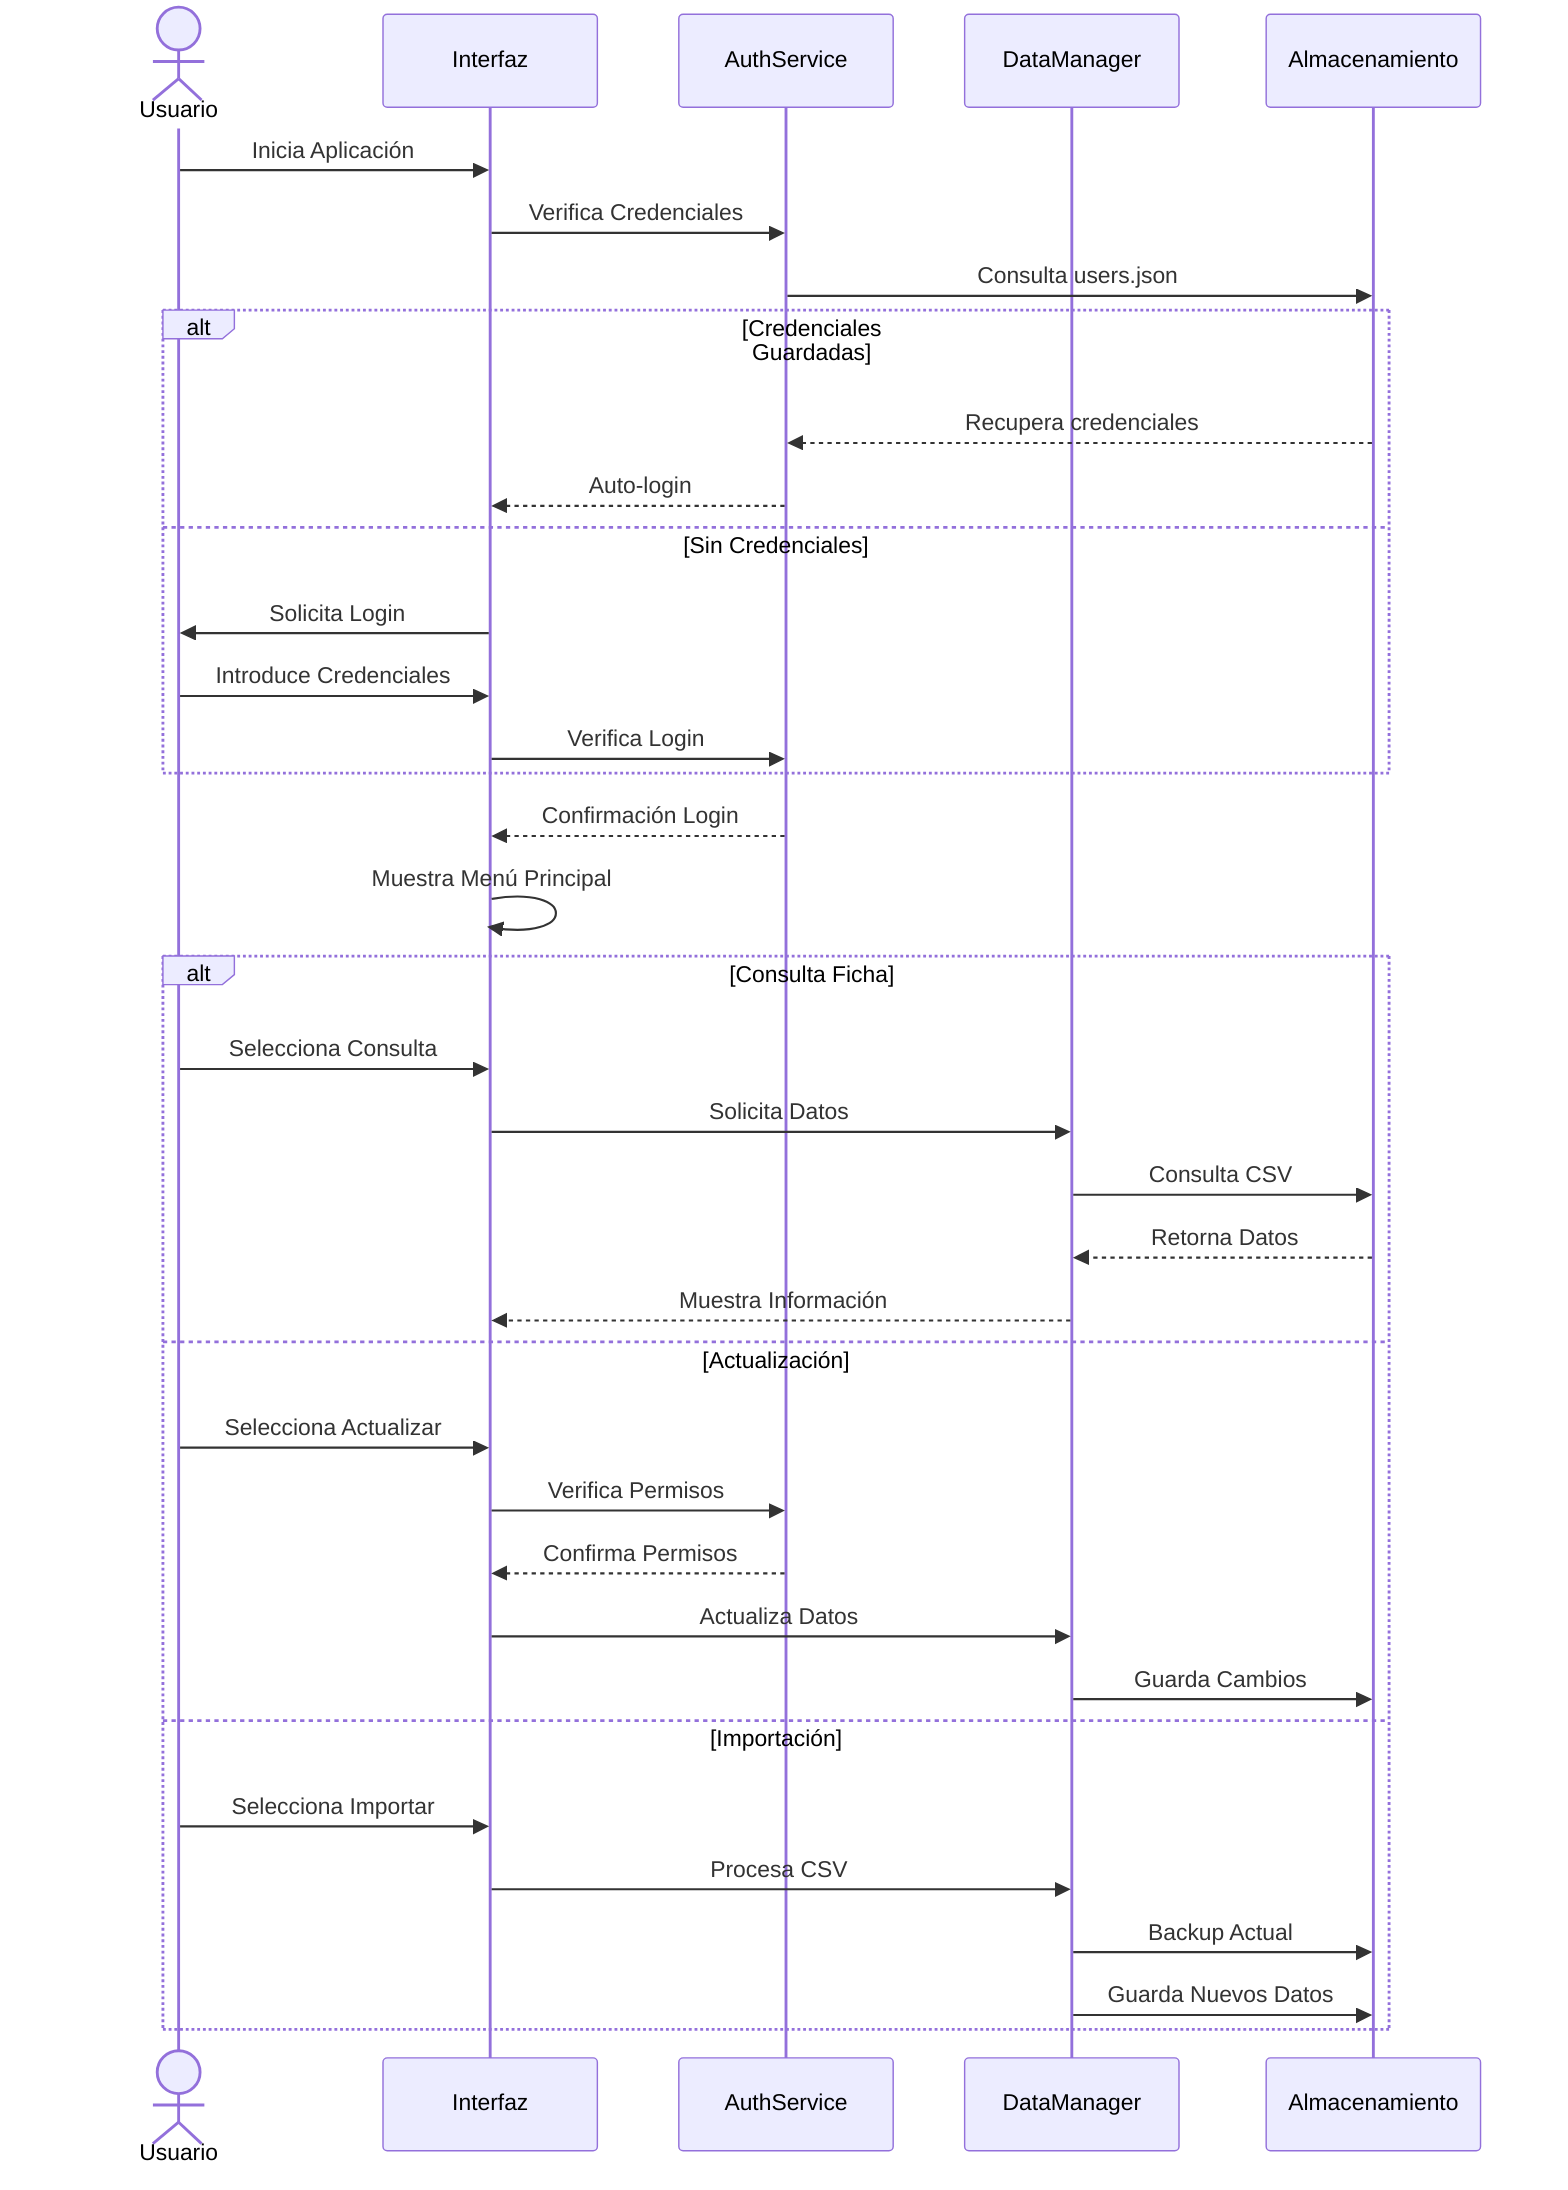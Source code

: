 sequenceDiagram
    actor Usuario
    participant UI as Interfaz
    participant Auth as AuthService
    participant Data as DataManager
    participant Store as Almacenamiento

    Usuario->>UI: Inicia Aplicación
    UI->>Auth: Verifica Credenciales
    Auth->>Store: Consulta users.json
    
    alt Credenciales Guardadas
        Store-->>Auth: Recupera credenciales
        Auth-->>UI: Auto-login
    else Sin Credenciales
        UI->>Usuario: Solicita Login
        Usuario->>UI: Introduce Credenciales
        UI->>Auth: Verifica Login
    end

    Auth-->>UI: Confirmación Login
    UI->>UI: Muestra Menú Principal

    alt Consulta Ficha
        Usuario->>UI: Selecciona Consulta
        UI->>Data: Solicita Datos
        Data->>Store: Consulta CSV
        Store-->>Data: Retorna Datos
        Data-->>UI: Muestra Información
    else Actualización
        Usuario->>UI: Selecciona Actualizar
        UI->>Auth: Verifica Permisos
        Auth-->>UI: Confirma Permisos
        UI->>Data: Actualiza Datos
        Data->>Store: Guarda Cambios
    else Importación
        Usuario->>UI: Selecciona Importar
        UI->>Data: Procesa CSV
        Data->>Store: Backup Actual
        Data->>Store: Guarda Nuevos Datos
    end